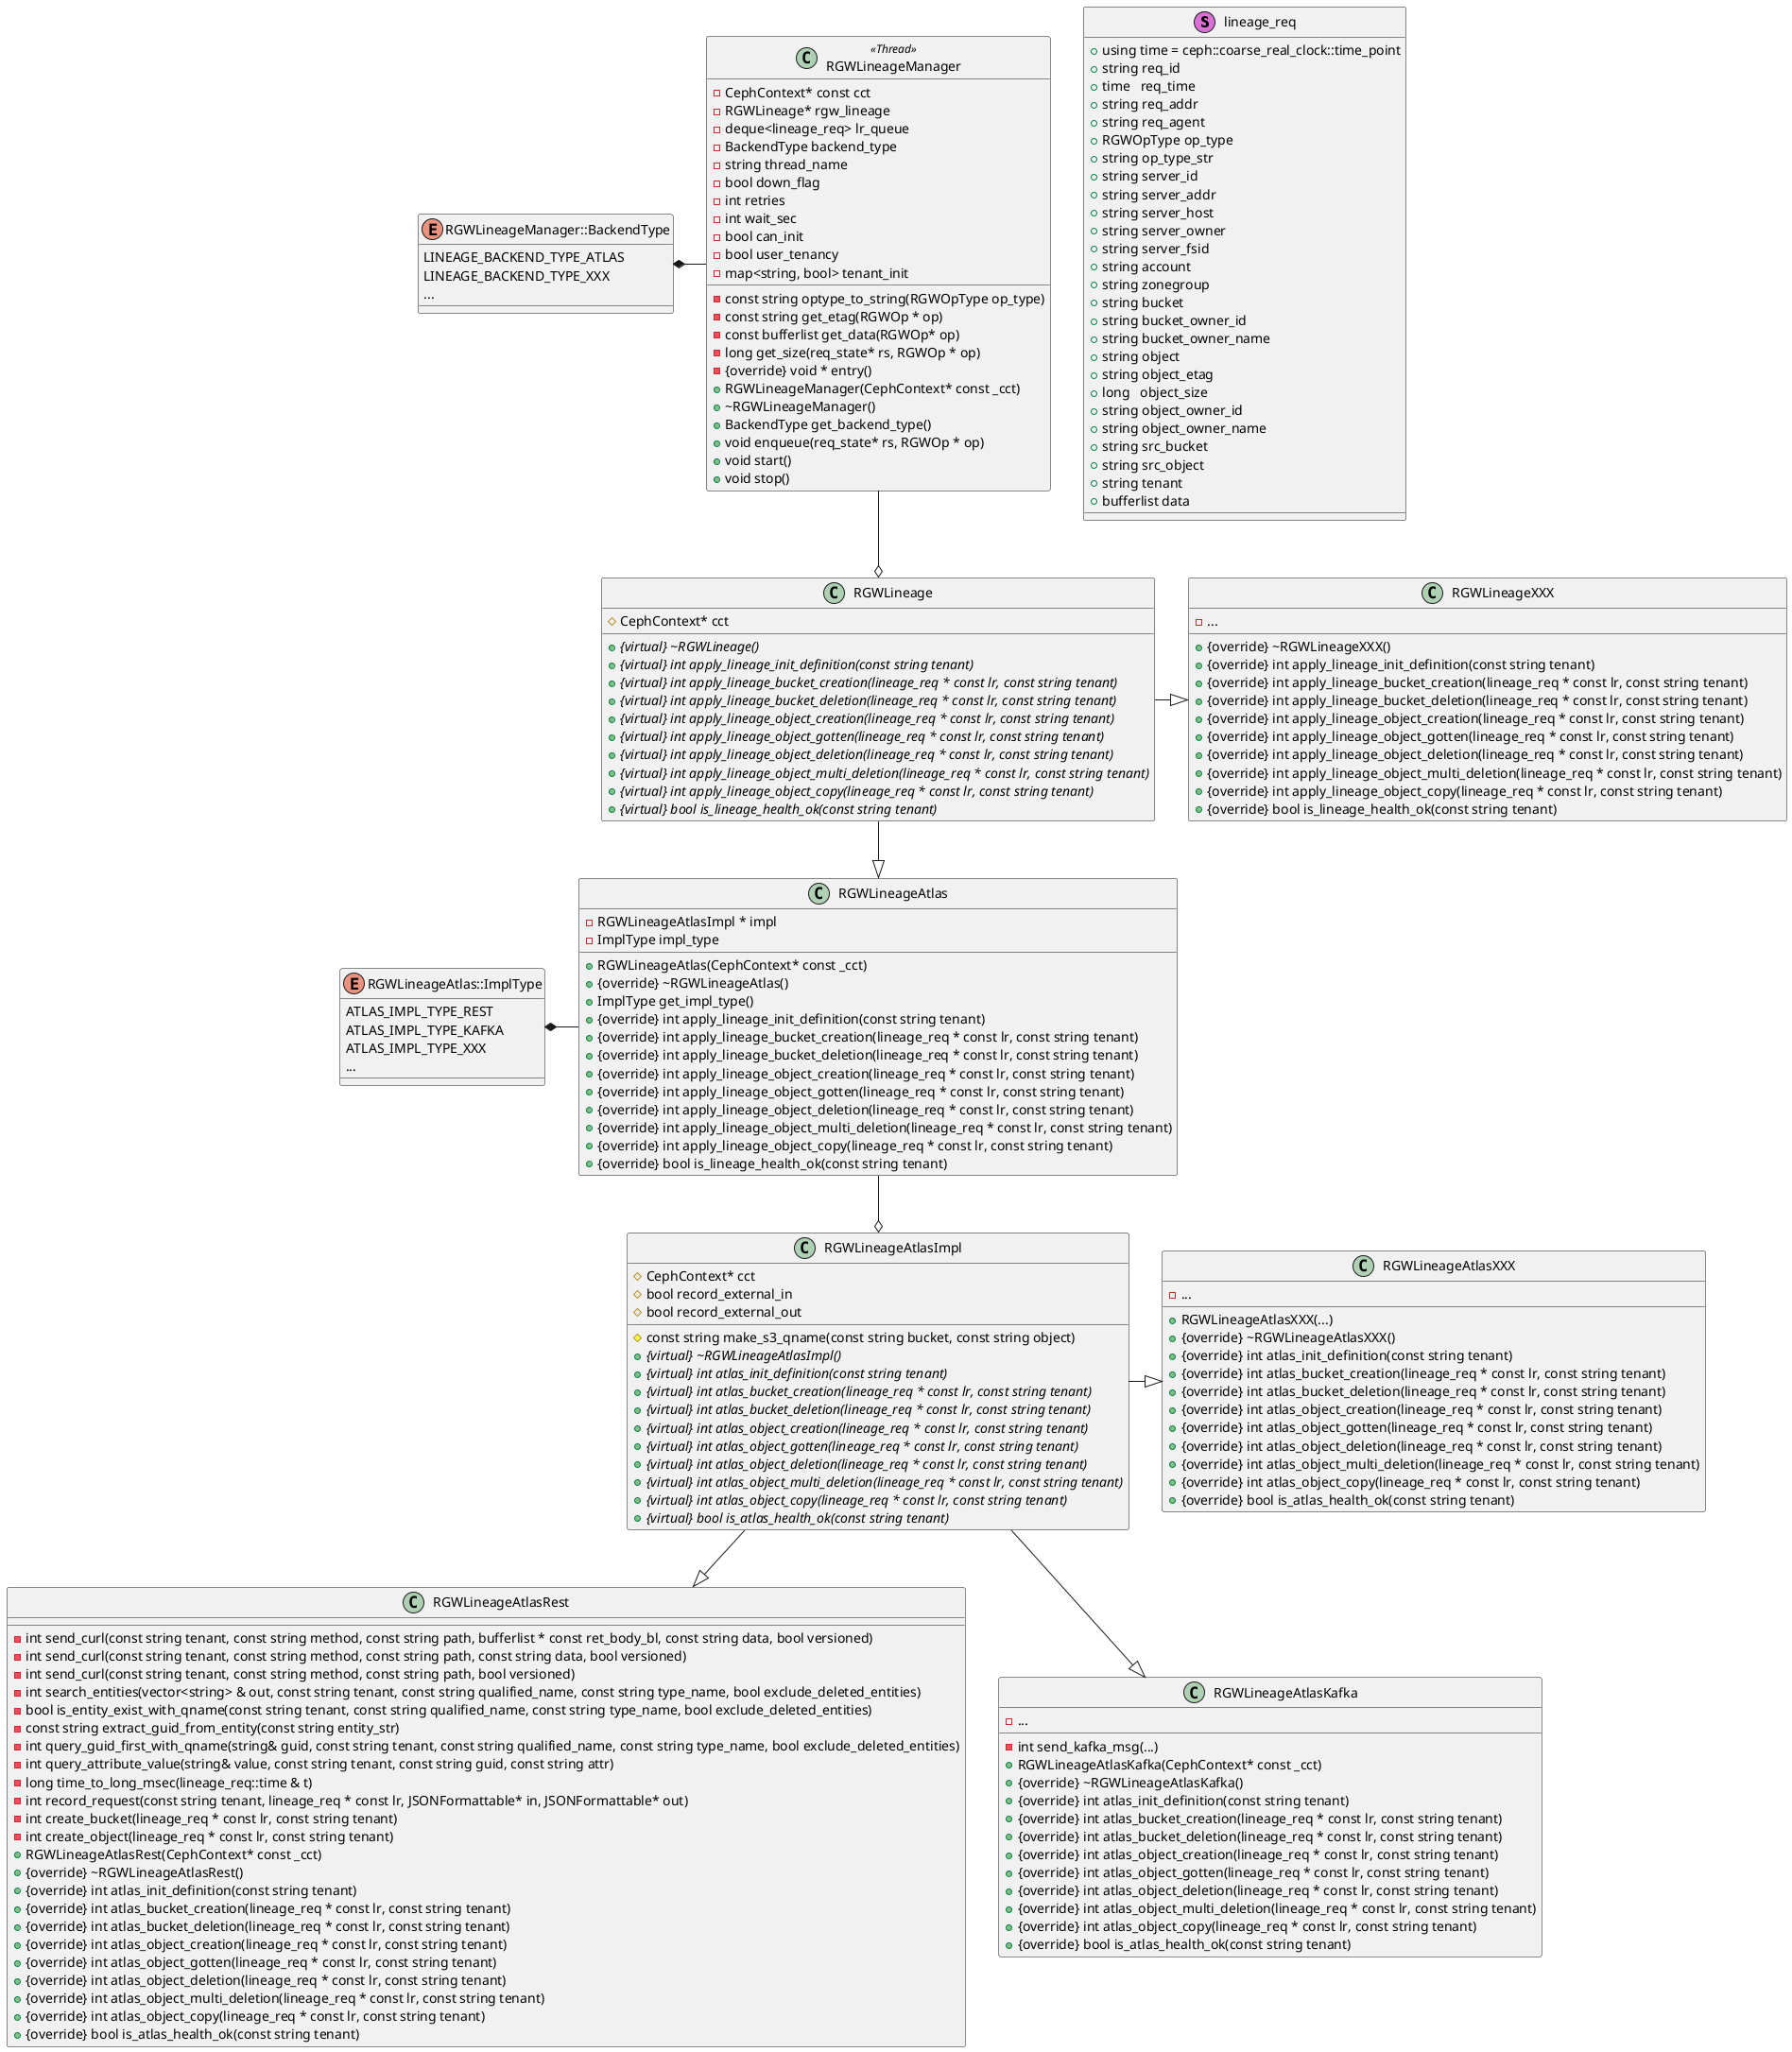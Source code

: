 @startuml

class lineage_req << (S,orchid) >> {
 + using time = ceph::coarse_real_clock::time_point
 + string req_id
 + time   req_time
 + string req_addr
 + string req_agent
 + RGWOpType op_type
 + string op_type_str
 + string server_id
 + string server_addr
 + string server_host
 + string server_owner
 + string server_fsid
 + string account
 + string zonegroup
 + string bucket
 + string bucket_owner_id
 + string bucket_owner_name
 + string object
 + string object_etag
 + long   object_size
 + string object_owner_id
 + string object_owner_name
 + string src_bucket
 + string src_object
 + string tenant
 + bufferlist data
}

class RGWLineage
{
 # CephContext* cct
 + {abstract} {virtual} ~RGWLineage()
 + {abstract} {virtual} int apply_lineage_init_definition(const string tenant)
 + {abstract} {virtual} int apply_lineage_bucket_creation(lineage_req * const lr, const string tenant)
 + {abstract} {virtual} int apply_lineage_bucket_deletion(lineage_req * const lr, const string tenant)
 + {abstract} {virtual} int apply_lineage_object_creation(lineage_req * const lr, const string tenant)
 + {abstract} {virtual} int apply_lineage_object_gotten(lineage_req * const lr, const string tenant)
 + {abstract} {virtual} int apply_lineage_object_deletion(lineage_req * const lr, const string tenant)
 + {abstract} {virtual} int apply_lineage_object_multi_deletion(lineage_req * const lr, const string tenant)
 + {abstract} {virtual} int apply_lineage_object_copy(lineage_req * const lr, const string tenant)
 + {abstract} {virtual} bool is_lineage_health_ok(const string tenant)
}

class RGWLineageAtlasImpl
{
 # CephContext* cct
 # bool record_external_in
 # bool record_external_out
 # const string make_s3_qname(const string bucket, const string object)
 + {abstract} {virtual} ~RGWLineageAtlasImpl()
 + {abstract} {virtual} int atlas_init_definition(const string tenant)
 + {abstract} {virtual} int atlas_bucket_creation(lineage_req * const lr, const string tenant)
 + {abstract} {virtual} int atlas_bucket_deletion(lineage_req * const lr, const string tenant)
 + {abstract} {virtual} int atlas_object_creation(lineage_req * const lr, const string tenant)
 + {abstract} {virtual} int atlas_object_gotten(lineage_req * const lr, const string tenant)
 + {abstract} {virtual} int atlas_object_deletion(lineage_req * const lr, const string tenant)
 + {abstract} {virtual} int atlas_object_multi_deletion(lineage_req * const lr, const string tenant)
 + {abstract} {virtual} int atlas_object_copy(lineage_req * const lr, const string tenant)
 + {abstract} {virtual} bool is_atlas_health_ok(const string tenant)
}

enum RGWLineageManager::BackendType {
 LINEAGE_BACKEND_TYPE_ATLAS
 LINEAGE_BACKEND_TYPE_XXX
 ...
}

class RGWLineageManager <<Thread>> {
 - CephContext* const cct
 - RGWLineage* rgw_lineage
 - deque<lineage_req> lr_queue
 - BackendType backend_type
 - string thread_name
 - bool down_flag
 - int retries
 - int wait_sec
 - bool can_init
 - bool user_tenancy
 - map<string, bool> tenant_init
 - const string optype_to_string(RGWOpType op_type)
 - const string get_etag(RGWOp * op)
 - const bufferlist get_data(RGWOp* op)
 - long get_size(req_state* rs, RGWOp * op)
 - {override} void * entry()
 + RGWLineageManager(CephContext* const _cct)
 + ~RGWLineageManager()
 + BackendType get_backend_type()
 + void enqueue(req_state* rs, RGWOp * op)
 + void start()
 + void stop()
}
RGWLineageManager --o RGWLineage
RGWLineageManager -left-* RGWLineageManager::BackendType

class RGWLineageXXX
{
 - ...
 + {override} ~RGWLineageXXX()
 + {override} int apply_lineage_init_definition(const string tenant)
 + {override} int apply_lineage_bucket_creation(lineage_req * const lr, const string tenant)
 + {override} int apply_lineage_bucket_deletion(lineage_req * const lr, const string tenant)
 + {override} int apply_lineage_object_creation(lineage_req * const lr, const string tenant)
 + {override} int apply_lineage_object_gotten(lineage_req * const lr, const string tenant)
 + {override} int apply_lineage_object_deletion(lineage_req * const lr, const string tenant)
 + {override} int apply_lineage_object_multi_deletion(lineage_req * const lr, const string tenant)
 + {override} int apply_lineage_object_copy(lineage_req * const lr, const string tenant)
 + {override} bool is_lineage_health_ok(const string tenant)
}
RGWLineageXXX <|-left- RGWLineage

enum RGWLineageAtlas::ImplType {
 ATLAS_IMPL_TYPE_REST
 ATLAS_IMPL_TYPE_KAFKA
 ATLAS_IMPL_TYPE_XXX
 ...
}

class RGWLineageAtlas
{
 - RGWLineageAtlasImpl * impl
 - ImplType impl_type
 + RGWLineageAtlas(CephContext* const _cct)
 + {override} ~RGWLineageAtlas()
 + ImplType get_impl_type()
 + {override} int apply_lineage_init_definition(const string tenant)
 + {override} int apply_lineage_bucket_creation(lineage_req * const lr, const string tenant)
 + {override} int apply_lineage_bucket_deletion(lineage_req * const lr, const string tenant)
 + {override} int apply_lineage_object_creation(lineage_req * const lr, const string tenant)
 + {override} int apply_lineage_object_gotten(lineage_req * const lr, const string tenant)
 + {override} int apply_lineage_object_deletion(lineage_req * const lr, const string tenant)
 + {override} int apply_lineage_object_multi_deletion(lineage_req * const lr, const string tenant)
 + {override} int apply_lineage_object_copy(lineage_req * const lr, const string tenant)
 + {override} bool is_lineage_health_ok(const string tenant)
}
RGWLineageAtlas <|-up- RGWLineage
RGWLineageAtlas -left-* RGWLineageAtlas::ImplType
RGWLineageAtlas --o RGWLineageAtlasImpl

class RGWLineageAtlasXXX {
 - ...
 + RGWLineageAtlasXXX(...)
 + {override} ~RGWLineageAtlasXXX()
 + {override} int atlas_init_definition(const string tenant)
 + {override} int atlas_bucket_creation(lineage_req * const lr, const string tenant)
 + {override} int atlas_bucket_deletion(lineage_req * const lr, const string tenant)
 + {override} int atlas_object_creation(lineage_req * const lr, const string tenant)
 + {override} int atlas_object_gotten(lineage_req * const lr, const string tenant)
 + {override} int atlas_object_deletion(lineage_req * const lr, const string tenant)
 + {override} int atlas_object_multi_deletion(lineage_req * const lr, const string tenant)
 + {override} int atlas_object_copy(lineage_req * const lr, const string tenant)
 + {override} bool is_atlas_health_ok(const string tenant)
}
RGWLineageAtlasXXX <|-left- RGWLineageAtlasImpl

class RGWLineageAtlasRest {
 - int send_curl(const string tenant, const string method, const string path, bufferlist * const ret_body_bl, const string data, bool versioned)
 - int send_curl(const string tenant, const string method, const string path, const string data, bool versioned)
 - int send_curl(const string tenant, const string method, const string path, bool versioned)
 - int search_entities(vector<string> & out, const string tenant, const string qualified_name, const string type_name, bool exclude_deleted_entities)
 - bool is_entity_exist_with_qname(const string tenant, const string qualified_name, const string type_name, bool exclude_deleted_entities)
 - const string extract_guid_from_entity(const string entity_str)
 - int query_guid_first_with_qname(string& guid, const string tenant, const string qualified_name, const string type_name, bool exclude_deleted_entities)
 - int query_attribute_value(string& value, const string tenant, const string guid, const string attr)
 - long time_to_long_msec(lineage_req::time & t)
 - int record_request(const string tenant, lineage_req * const lr, JSONFormattable* in, JSONFormattable* out)
 - int create_bucket(lineage_req * const lr, const string tenant)
 - int create_object(lineage_req * const lr, const string tenant)
 + RGWLineageAtlasRest(CephContext* const _cct)
 + {override} ~RGWLineageAtlasRest()
 + {override} int atlas_init_definition(const string tenant)
 + {override} int atlas_bucket_creation(lineage_req * const lr, const string tenant)
 + {override} int atlas_bucket_deletion(lineage_req * const lr, const string tenant)
 + {override} int atlas_object_creation(lineage_req * const lr, const string tenant)
 + {override} int atlas_object_gotten(lineage_req * const lr, const string tenant)
 + {override} int atlas_object_deletion(lineage_req * const lr, const string tenant)
 + {override} int atlas_object_multi_deletion(lineage_req * const lr, const string tenant)
 + {override} int atlas_object_copy(lineage_req * const lr, const string tenant)
 + {override} bool is_atlas_health_ok(const string tenant)
}
RGWLineageAtlasRest <|-up- RGWLineageAtlasImpl

class RGWLineageAtlasKafka {
 - int send_kafka_msg(...)
 - ...
 + RGWLineageAtlasKafka(CephContext* const _cct)
 + {override} ~RGWLineageAtlasKafka()
 + {override} int atlas_init_definition(const string tenant)
 + {override} int atlas_bucket_creation(lineage_req * const lr, const string tenant)
 + {override} int atlas_bucket_deletion(lineage_req * const lr, const string tenant)
 + {override} int atlas_object_creation(lineage_req * const lr, const string tenant)
 + {override} int atlas_object_gotten(lineage_req * const lr, const string tenant)
 + {override} int atlas_object_deletion(lineage_req * const lr, const string tenant)
 + {override} int atlas_object_multi_deletion(lineage_req * const lr, const string tenant)
 + {override} int atlas_object_copy(lineage_req * const lr, const string tenant)
 + {override} bool is_atlas_health_ok(const string tenant)
}
RGWLineageAtlasKafka <|-up- RGWLineageAtlasImpl
@enduml
